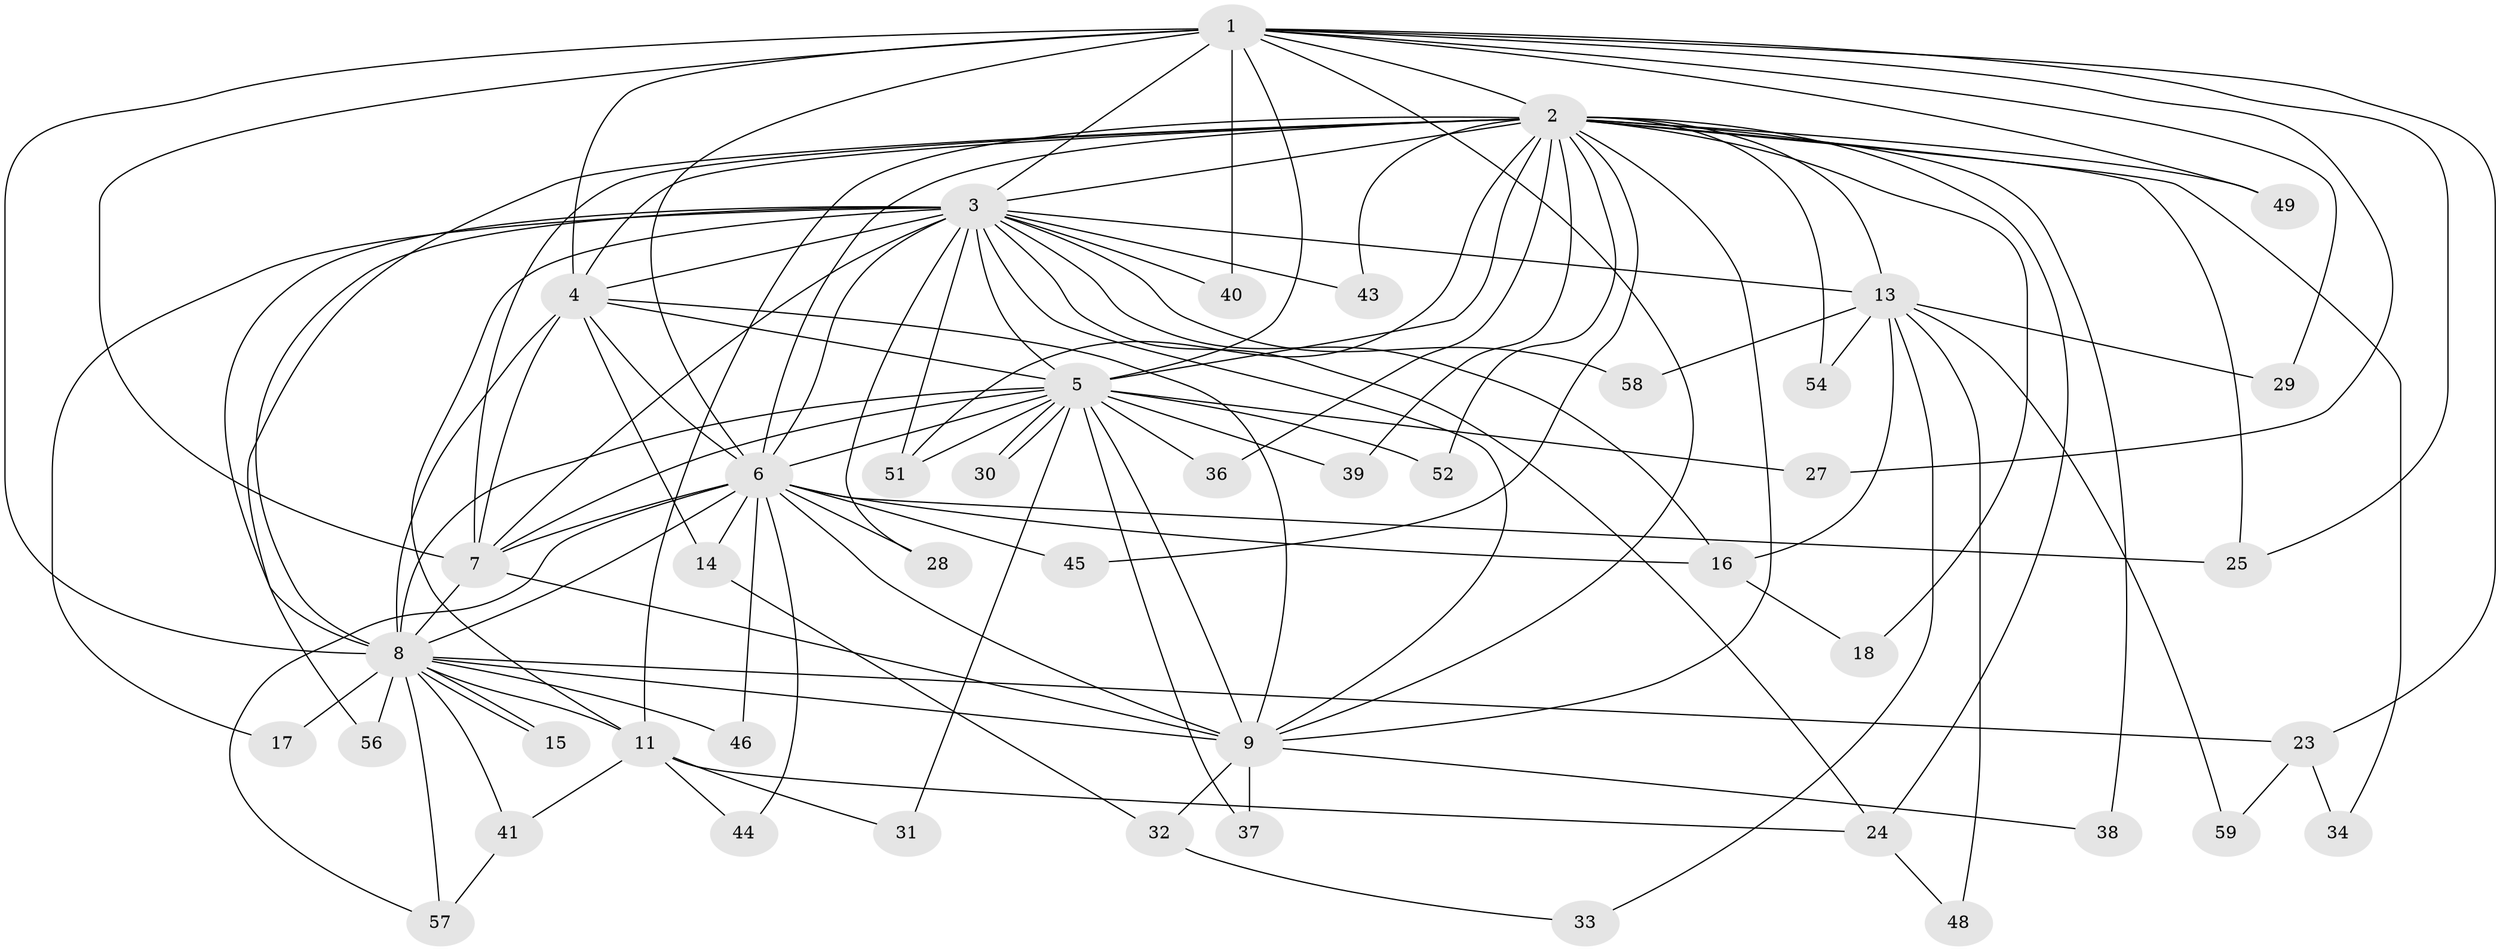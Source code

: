 // original degree distribution, {17: 0.016129032258064516, 26: 0.016129032258064516, 13: 0.03225806451612903, 12: 0.016129032258064516, 16: 0.016129032258064516, 18: 0.03225806451612903, 11: 0.016129032258064516, 19: 0.016129032258064516, 3: 0.12903225806451613, 9: 0.016129032258064516, 4: 0.06451612903225806, 2: 0.5967741935483871, 5: 0.016129032258064516, 7: 0.016129032258064516}
// Generated by graph-tools (version 1.1) at 2025/11/02/27/25 16:11:01]
// undirected, 46 vertices, 116 edges
graph export_dot {
graph [start="1"]
  node [color=gray90,style=filled];
  1 [super="+60"];
  2 [super="+26"];
  3 [super="+10"];
  4 [super="+35"];
  5 [super="+21"];
  6 [super="+20"];
  7 [super="+42"];
  8 [super="+12"];
  9 [super="+19"];
  11 [super="+22"];
  13 [super="+50"];
  14;
  15;
  16;
  17;
  18;
  23;
  24 [super="+47"];
  25 [super="+55"];
  27;
  28;
  29;
  30;
  31;
  32;
  33;
  34;
  36;
  37;
  38;
  39;
  40;
  41 [super="+61"];
  43;
  44;
  45;
  46;
  48;
  49;
  51 [super="+53"];
  52;
  54;
  56;
  57 [super="+62"];
  58;
  59;
  1 -- 2;
  1 -- 3 [weight=3];
  1 -- 4;
  1 -- 5;
  1 -- 6 [weight=2];
  1 -- 7;
  1 -- 8;
  1 -- 9;
  1 -- 23;
  1 -- 27;
  1 -- 29;
  1 -- 40;
  1 -- 49;
  1 -- 25;
  2 -- 3 [weight=3];
  2 -- 4;
  2 -- 5;
  2 -- 6;
  2 -- 7 [weight=2];
  2 -- 8;
  2 -- 9;
  2 -- 13;
  2 -- 18;
  2 -- 24;
  2 -- 25;
  2 -- 34;
  2 -- 36;
  2 -- 38;
  2 -- 39;
  2 -- 43;
  2 -- 45;
  2 -- 49;
  2 -- 52;
  2 -- 54;
  2 -- 51;
  2 -- 11;
  3 -- 4 [weight=2];
  3 -- 5 [weight=3];
  3 -- 6 [weight=2];
  3 -- 7 [weight=2];
  3 -- 8 [weight=2];
  3 -- 9 [weight=2];
  3 -- 28;
  3 -- 51;
  3 -- 58;
  3 -- 40;
  3 -- 11;
  3 -- 43;
  3 -- 13;
  3 -- 16;
  3 -- 17;
  3 -- 56;
  3 -- 24;
  4 -- 5;
  4 -- 6;
  4 -- 7;
  4 -- 8 [weight=2];
  4 -- 9;
  4 -- 14 [weight=2];
  5 -- 6;
  5 -- 7;
  5 -- 8;
  5 -- 9;
  5 -- 30;
  5 -- 30;
  5 -- 31;
  5 -- 36;
  5 -- 37;
  5 -- 52;
  5 -- 51;
  5 -- 39;
  5 -- 27;
  6 -- 7;
  6 -- 8;
  6 -- 9;
  6 -- 14;
  6 -- 16;
  6 -- 25;
  6 -- 28;
  6 -- 44;
  6 -- 45;
  6 -- 46;
  6 -- 57;
  7 -- 8;
  7 -- 9 [weight=2];
  8 -- 9;
  8 -- 11;
  8 -- 15;
  8 -- 15;
  8 -- 23;
  8 -- 46;
  8 -- 56;
  8 -- 57;
  8 -- 17;
  8 -- 41;
  9 -- 32;
  9 -- 37;
  9 -- 38;
  11 -- 24;
  11 -- 41;
  11 -- 44;
  11 -- 31;
  13 -- 29;
  13 -- 33;
  13 -- 48;
  13 -- 54;
  13 -- 58;
  13 -- 59;
  13 -- 16;
  14 -- 32;
  16 -- 18;
  23 -- 34;
  23 -- 59;
  24 -- 48;
  32 -- 33;
  41 -- 57;
}
